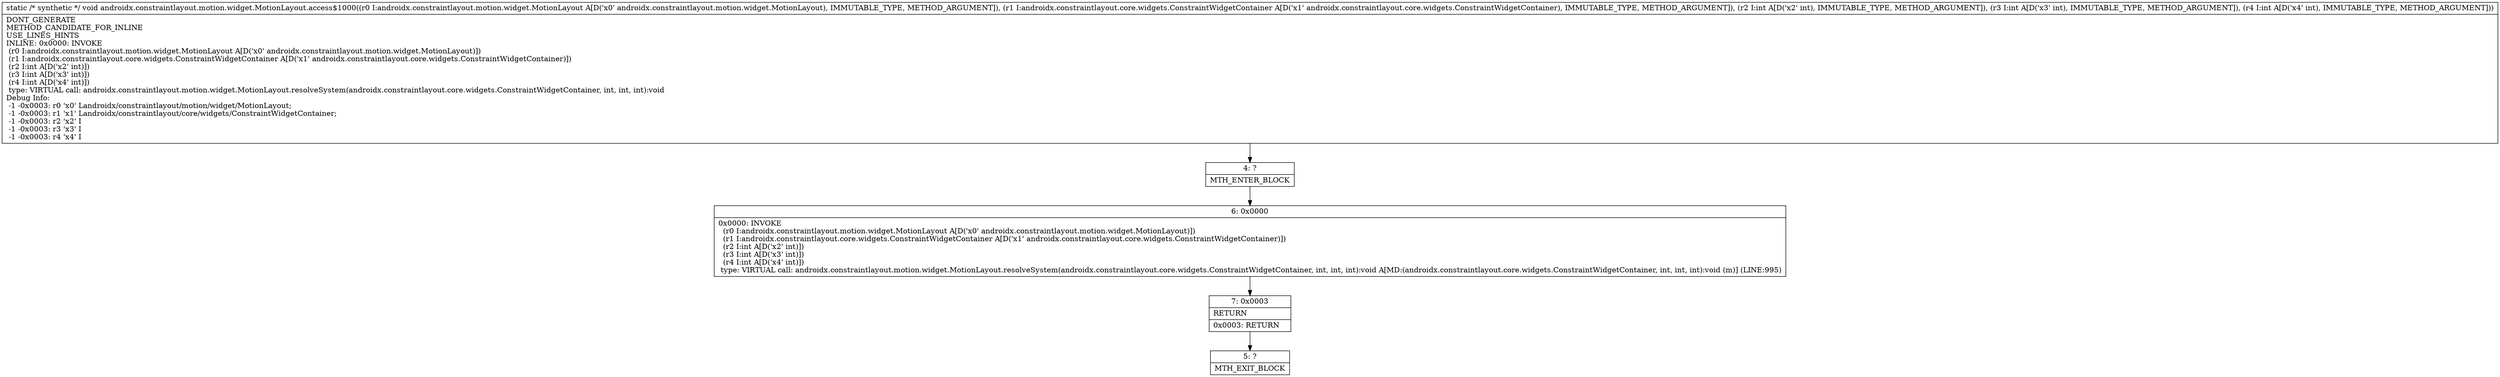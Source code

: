 digraph "CFG forandroidx.constraintlayout.motion.widget.MotionLayout.access$1000(Landroidx\/constraintlayout\/motion\/widget\/MotionLayout;Landroidx\/constraintlayout\/core\/widgets\/ConstraintWidgetContainer;III)V" {
Node_4 [shape=record,label="{4\:\ ?|MTH_ENTER_BLOCK\l}"];
Node_6 [shape=record,label="{6\:\ 0x0000|0x0000: INVOKE  \l  (r0 I:androidx.constraintlayout.motion.widget.MotionLayout A[D('x0' androidx.constraintlayout.motion.widget.MotionLayout)])\l  (r1 I:androidx.constraintlayout.core.widgets.ConstraintWidgetContainer A[D('x1' androidx.constraintlayout.core.widgets.ConstraintWidgetContainer)])\l  (r2 I:int A[D('x2' int)])\l  (r3 I:int A[D('x3' int)])\l  (r4 I:int A[D('x4' int)])\l type: VIRTUAL call: androidx.constraintlayout.motion.widget.MotionLayout.resolveSystem(androidx.constraintlayout.core.widgets.ConstraintWidgetContainer, int, int, int):void A[MD:(androidx.constraintlayout.core.widgets.ConstraintWidgetContainer, int, int, int):void (m)] (LINE:995)\l}"];
Node_7 [shape=record,label="{7\:\ 0x0003|RETURN\l|0x0003: RETURN   \l}"];
Node_5 [shape=record,label="{5\:\ ?|MTH_EXIT_BLOCK\l}"];
MethodNode[shape=record,label="{static \/* synthetic *\/ void androidx.constraintlayout.motion.widget.MotionLayout.access$1000((r0 I:androidx.constraintlayout.motion.widget.MotionLayout A[D('x0' androidx.constraintlayout.motion.widget.MotionLayout), IMMUTABLE_TYPE, METHOD_ARGUMENT]), (r1 I:androidx.constraintlayout.core.widgets.ConstraintWidgetContainer A[D('x1' androidx.constraintlayout.core.widgets.ConstraintWidgetContainer), IMMUTABLE_TYPE, METHOD_ARGUMENT]), (r2 I:int A[D('x2' int), IMMUTABLE_TYPE, METHOD_ARGUMENT]), (r3 I:int A[D('x3' int), IMMUTABLE_TYPE, METHOD_ARGUMENT]), (r4 I:int A[D('x4' int), IMMUTABLE_TYPE, METHOD_ARGUMENT]))  | DONT_GENERATE\lMETHOD_CANDIDATE_FOR_INLINE\lUSE_LINES_HINTS\lINLINE: 0x0000: INVOKE  \l  (r0 I:androidx.constraintlayout.motion.widget.MotionLayout A[D('x0' androidx.constraintlayout.motion.widget.MotionLayout)])\l  (r1 I:androidx.constraintlayout.core.widgets.ConstraintWidgetContainer A[D('x1' androidx.constraintlayout.core.widgets.ConstraintWidgetContainer)])\l  (r2 I:int A[D('x2' int)])\l  (r3 I:int A[D('x3' int)])\l  (r4 I:int A[D('x4' int)])\l type: VIRTUAL call: androidx.constraintlayout.motion.widget.MotionLayout.resolveSystem(androidx.constraintlayout.core.widgets.ConstraintWidgetContainer, int, int, int):void\lDebug Info:\l  \-1 \-0x0003: r0 'x0' Landroidx\/constraintlayout\/motion\/widget\/MotionLayout;\l  \-1 \-0x0003: r1 'x1' Landroidx\/constraintlayout\/core\/widgets\/ConstraintWidgetContainer;\l  \-1 \-0x0003: r2 'x2' I\l  \-1 \-0x0003: r3 'x3' I\l  \-1 \-0x0003: r4 'x4' I\l}"];
MethodNode -> Node_4;Node_4 -> Node_6;
Node_6 -> Node_7;
Node_7 -> Node_5;
}

